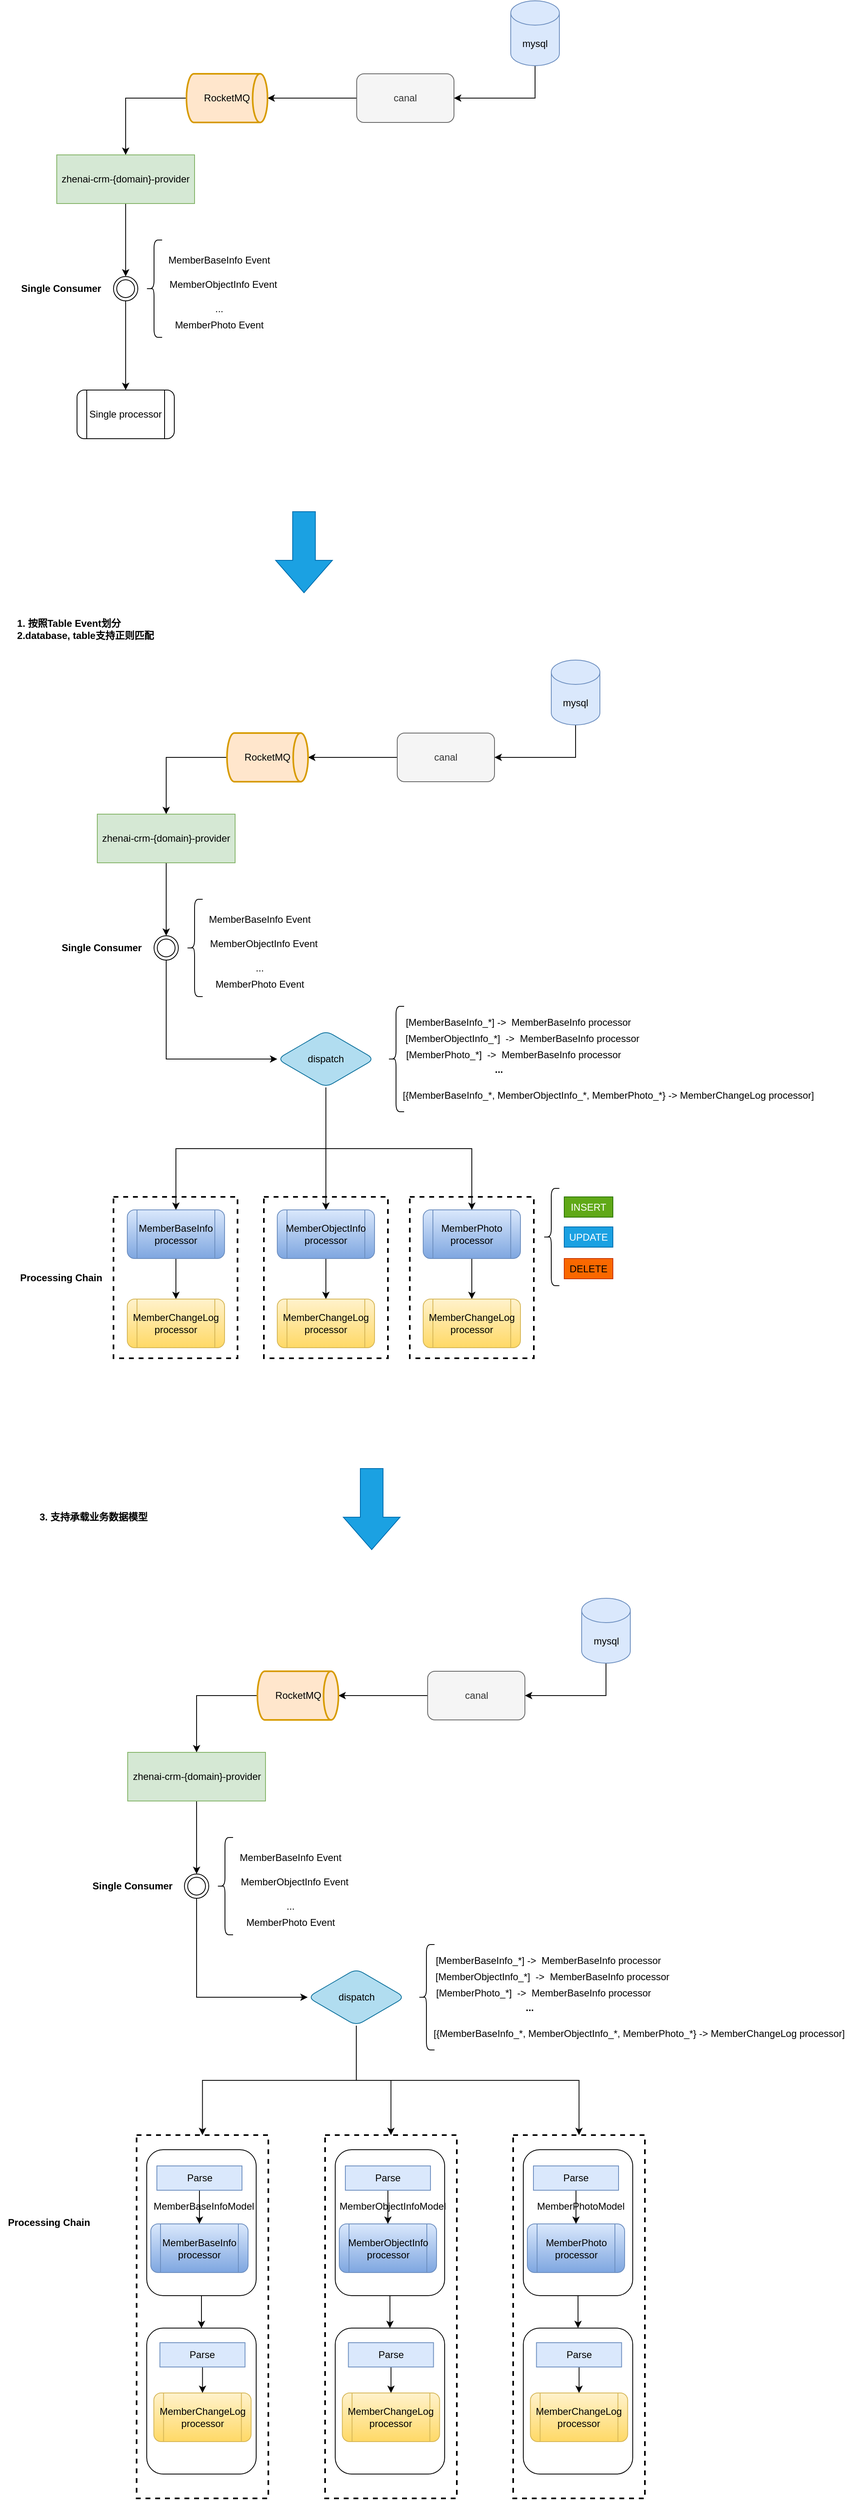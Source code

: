 <mxfile version="17.4.0" type="github">
  <diagram id="RKgJ4VKDAtB4tIxPlxn0" name="第 1 页">
    <mxGraphModel dx="1422" dy="706" grid="1" gridSize="10" guides="1" tooltips="1" connect="1" arrows="1" fold="1" page="1" pageScale="1" pageWidth="827" pageHeight="1169" math="0" shadow="0">
      <root>
        <mxCell id="0" />
        <mxCell id="1" parent="0" />
        <mxCell id="6EzRI4fCPDjEW_pRFf7N-106" value="" style="rounded=0;whiteSpace=wrap;html=1;fontFamily=Helvetica;fontSize=12;fontColor=default;strokeColor=default;fillColor=default;strokeWidth=2;dashed=1;" vertex="1" parent="1">
          <mxGeometry x="188.5" y="2652" width="162.5" height="448" as="geometry" />
        </mxCell>
        <mxCell id="6EzRI4fCPDjEW_pRFf7N-153" value="" style="rounded=1;whiteSpace=wrap;html=1;fontFamily=Helvetica;fontSize=12;fontColor=default;strokeColor=default;strokeWidth=1;fillColor=default;" vertex="1" parent="1">
          <mxGeometry x="201" y="2890" width="135" height="180" as="geometry" />
        </mxCell>
        <mxCell id="6EzRI4fCPDjEW_pRFf7N-151" value="" style="rounded=1;whiteSpace=wrap;html=1;fontFamily=Helvetica;fontSize=12;fontColor=default;strokeColor=default;strokeWidth=1;fillColor=default;" vertex="1" parent="1">
          <mxGeometry x="201" y="2670" width="135" height="180" as="geometry" />
        </mxCell>
        <mxCell id="6EzRI4fCPDjEW_pRFf7N-81" value="" style="rounded=0;whiteSpace=wrap;html=1;fontFamily=Helvetica;fontSize=12;fontColor=default;strokeColor=default;fillColor=default;strokeWidth=2;dashed=1;" vertex="1" parent="1">
          <mxGeometry x="525.5" y="1495" width="153" height="199" as="geometry" />
        </mxCell>
        <mxCell id="6EzRI4fCPDjEW_pRFf7N-80" value="" style="rounded=0;whiteSpace=wrap;html=1;fontFamily=Helvetica;fontSize=12;fontColor=default;strokeColor=default;fillColor=default;strokeWidth=2;dashed=1;" vertex="1" parent="1">
          <mxGeometry x="345.5" y="1495" width="153" height="199" as="geometry" />
        </mxCell>
        <mxCell id="6EzRI4fCPDjEW_pRFf7N-79" value="" style="rounded=0;whiteSpace=wrap;html=1;fontFamily=Helvetica;fontSize=12;fontColor=default;strokeColor=default;fillColor=default;strokeWidth=2;dashed=1;" vertex="1" parent="1">
          <mxGeometry x="160" y="1495" width="153" height="199" as="geometry" />
        </mxCell>
        <mxCell id="B3wVfU0sj-FQTkpLoz9Y-6" style="edgeStyle=orthogonalEdgeStyle;rounded=0;orthogonalLoop=1;jettySize=auto;html=1;exitX=0;exitY=0.5;exitDx=0;exitDy=0;entryX=1;entryY=0.5;entryDx=0;entryDy=0;entryPerimeter=0;" parent="1" source="B3wVfU0sj-FQTkpLoz9Y-1" target="6EzRI4fCPDjEW_pRFf7N-7" edge="1">
          <mxGeometry relative="1" as="geometry">
            <mxPoint x="360" y="140" as="targetPoint" />
          </mxGeometry>
        </mxCell>
        <mxCell id="B3wVfU0sj-FQTkpLoz9Y-1" value="canal" style="rounded=1;whiteSpace=wrap;html=1;fillColor=#f5f5f5;fontColor=#333333;strokeColor=#666666;" parent="1" vertex="1">
          <mxGeometry x="460" y="110" width="120" height="60" as="geometry" />
        </mxCell>
        <mxCell id="B3wVfU0sj-FQTkpLoz9Y-4" style="edgeStyle=orthogonalEdgeStyle;rounded=0;orthogonalLoop=1;jettySize=auto;html=1;exitX=0.5;exitY=1;exitDx=0;exitDy=0;exitPerimeter=0;entryX=1;entryY=0.5;entryDx=0;entryDy=0;" parent="1" source="B3wVfU0sj-FQTkpLoz9Y-2" target="B3wVfU0sj-FQTkpLoz9Y-1" edge="1">
          <mxGeometry relative="1" as="geometry" />
        </mxCell>
        <mxCell id="B3wVfU0sj-FQTkpLoz9Y-2" value="mysql" style="shape=cylinder3;whiteSpace=wrap;html=1;boundedLbl=1;backgroundOutline=1;size=15;fillColor=#dae8fc;strokeColor=#6c8ebf;" parent="1" vertex="1">
          <mxGeometry x="650" y="20" width="60" height="80" as="geometry" />
        </mxCell>
        <mxCell id="6EzRI4fCPDjEW_pRFf7N-5" style="edgeStyle=orthogonalEdgeStyle;rounded=0;orthogonalLoop=1;jettySize=auto;html=1;entryX=0.5;entryY=0;entryDx=0;entryDy=0;fontFamily=Helvetica;fontSize=12;fontColor=default;exitX=0;exitY=0.5;exitDx=0;exitDy=0;exitPerimeter=0;" edge="1" parent="1" source="6EzRI4fCPDjEW_pRFf7N-7" target="6EzRI4fCPDjEW_pRFf7N-3">
          <mxGeometry relative="1" as="geometry">
            <mxPoint x="240" y="140" as="sourcePoint" />
          </mxGeometry>
        </mxCell>
        <mxCell id="6EzRI4fCPDjEW_pRFf7N-9" style="edgeStyle=orthogonalEdgeStyle;rounded=0;orthogonalLoop=1;jettySize=auto;html=1;exitX=0.5;exitY=1;exitDx=0;exitDy=0;fontFamily=Helvetica;fontSize=12;fontColor=default;" edge="1" parent="1" source="6EzRI4fCPDjEW_pRFf7N-3" target="6EzRI4fCPDjEW_pRFf7N-8">
          <mxGeometry relative="1" as="geometry" />
        </mxCell>
        <mxCell id="6EzRI4fCPDjEW_pRFf7N-3" value="zhenai-crm-{domain}-provider" style="rounded=0;whiteSpace=wrap;html=1;fontFamily=Helvetica;fontSize=12;strokeColor=#82b366;fillColor=#d5e8d4;" vertex="1" parent="1">
          <mxGeometry x="90" y="210" width="170" height="60" as="geometry" />
        </mxCell>
        <mxCell id="6EzRI4fCPDjEW_pRFf7N-7" value="&lt;span&gt;RocketMQ&lt;/span&gt;" style="strokeWidth=2;html=1;shape=mxgraph.flowchart.direct_data;whiteSpace=wrap;rounded=1;fontFamily=Helvetica;fontSize=12;fillColor=#ffe6cc;strokeColor=#d79b00;" vertex="1" parent="1">
          <mxGeometry x="250" y="110" width="100" height="60" as="geometry" />
        </mxCell>
        <mxCell id="6EzRI4fCPDjEW_pRFf7N-25" style="edgeStyle=orthogonalEdgeStyle;rounded=0;orthogonalLoop=1;jettySize=auto;html=1;exitX=0.5;exitY=1;exitDx=0;exitDy=0;entryX=0.5;entryY=0;entryDx=0;entryDy=0;fontFamily=Helvetica;fontSize=12;fontColor=default;" edge="1" parent="1" source="6EzRI4fCPDjEW_pRFf7N-8" target="6EzRI4fCPDjEW_pRFf7N-15">
          <mxGeometry relative="1" as="geometry" />
        </mxCell>
        <mxCell id="6EzRI4fCPDjEW_pRFf7N-8" value="" style="ellipse;shape=doubleEllipse;whiteSpace=wrap;html=1;aspect=fixed;rounded=1;fontFamily=Helvetica;fontSize=12;fontColor=default;strokeColor=default;fillColor=default;" vertex="1" parent="1">
          <mxGeometry x="160" y="360" width="30" height="30" as="geometry" />
        </mxCell>
        <mxCell id="6EzRI4fCPDjEW_pRFf7N-10" value="" style="shape=curlyBracket;whiteSpace=wrap;html=1;rounded=1;fontFamily=Helvetica;fontSize=12;fontColor=default;strokeColor=default;fillColor=default;" vertex="1" parent="1">
          <mxGeometry x="200" y="315" width="20" height="120" as="geometry" />
        </mxCell>
        <mxCell id="6EzRI4fCPDjEW_pRFf7N-15" value="Single processor" style="shape=process;whiteSpace=wrap;html=1;backgroundOutline=1;rounded=1;fontFamily=Helvetica;fontSize=12;fontColor=default;strokeColor=default;fillColor=default;" vertex="1" parent="1">
          <mxGeometry x="115" y="500" width="120" height="60" as="geometry" />
        </mxCell>
        <mxCell id="6EzRI4fCPDjEW_pRFf7N-19" value="MemberBaseInfo Event" style="text;html=1;align=center;verticalAlign=middle;resizable=0;points=[];autosize=1;strokeColor=none;fillColor=none;fontSize=12;fontFamily=Helvetica;fontColor=default;" vertex="1" parent="1">
          <mxGeometry x="220" y="330" width="140" height="20" as="geometry" />
        </mxCell>
        <mxCell id="6EzRI4fCPDjEW_pRFf7N-20" value="MemberObjectInfo Event" style="text;html=1;align=center;verticalAlign=middle;resizable=0;points=[];autosize=1;strokeColor=none;fillColor=none;fontSize=12;fontFamily=Helvetica;fontColor=default;" vertex="1" parent="1">
          <mxGeometry x="220" y="360" width="150" height="20" as="geometry" />
        </mxCell>
        <mxCell id="6EzRI4fCPDjEW_pRFf7N-21" value="..." style="text;html=1;align=center;verticalAlign=middle;resizable=0;points=[];autosize=1;strokeColor=none;fillColor=none;fontSize=12;fontFamily=Helvetica;fontColor=default;" vertex="1" parent="1">
          <mxGeometry x="275" y="390" width="30" height="20" as="geometry" />
        </mxCell>
        <mxCell id="6EzRI4fCPDjEW_pRFf7N-23" value="MemberPhoto Event" style="text;html=1;align=center;verticalAlign=middle;resizable=0;points=[];autosize=1;strokeColor=none;fillColor=none;fontSize=12;fontFamily=Helvetica;fontColor=default;" vertex="1" parent="1">
          <mxGeometry x="230" y="410" width="120" height="20" as="geometry" />
        </mxCell>
        <mxCell id="6EzRI4fCPDjEW_pRFf7N-24" value="&lt;b&gt;Single Consumer&lt;/b&gt;" style="text;html=1;align=center;verticalAlign=middle;resizable=0;points=[];autosize=1;strokeColor=none;fillColor=none;fontSize=12;fontFamily=Helvetica;fontColor=default;" vertex="1" parent="1">
          <mxGeometry x="40" y="365" width="110" height="20" as="geometry" />
        </mxCell>
        <mxCell id="6EzRI4fCPDjEW_pRFf7N-27" style="edgeStyle=orthogonalEdgeStyle;rounded=0;orthogonalLoop=1;jettySize=auto;html=1;exitX=0;exitY=0.5;exitDx=0;exitDy=0;entryX=1;entryY=0.5;entryDx=0;entryDy=0;entryPerimeter=0;" edge="1" parent="1" source="6EzRI4fCPDjEW_pRFf7N-28" target="6EzRI4fCPDjEW_pRFf7N-34">
          <mxGeometry relative="1" as="geometry">
            <mxPoint x="410" y="953" as="targetPoint" />
          </mxGeometry>
        </mxCell>
        <mxCell id="6EzRI4fCPDjEW_pRFf7N-28" value="canal" style="rounded=1;whiteSpace=wrap;html=1;fillColor=#f5f5f5;fontColor=#333333;strokeColor=#666666;" vertex="1" parent="1">
          <mxGeometry x="510" y="923" width="120" height="60" as="geometry" />
        </mxCell>
        <mxCell id="6EzRI4fCPDjEW_pRFf7N-29" style="edgeStyle=orthogonalEdgeStyle;rounded=0;orthogonalLoop=1;jettySize=auto;html=1;exitX=0.5;exitY=1;exitDx=0;exitDy=0;exitPerimeter=0;entryX=1;entryY=0.5;entryDx=0;entryDy=0;" edge="1" parent="1" source="6EzRI4fCPDjEW_pRFf7N-30" target="6EzRI4fCPDjEW_pRFf7N-28">
          <mxGeometry relative="1" as="geometry" />
        </mxCell>
        <mxCell id="6EzRI4fCPDjEW_pRFf7N-30" value="mysql" style="shape=cylinder3;whiteSpace=wrap;html=1;boundedLbl=1;backgroundOutline=1;size=15;fillColor=#dae8fc;strokeColor=#6c8ebf;" vertex="1" parent="1">
          <mxGeometry x="700" y="833" width="60" height="80" as="geometry" />
        </mxCell>
        <mxCell id="6EzRI4fCPDjEW_pRFf7N-31" style="edgeStyle=orthogonalEdgeStyle;rounded=0;orthogonalLoop=1;jettySize=auto;html=1;entryX=0.5;entryY=0;entryDx=0;entryDy=0;fontFamily=Helvetica;fontSize=12;fontColor=default;exitX=0;exitY=0.5;exitDx=0;exitDy=0;exitPerimeter=0;" edge="1" parent="1" source="6EzRI4fCPDjEW_pRFf7N-34" target="6EzRI4fCPDjEW_pRFf7N-33">
          <mxGeometry relative="1" as="geometry">
            <mxPoint x="290" y="953" as="sourcePoint" />
          </mxGeometry>
        </mxCell>
        <mxCell id="6EzRI4fCPDjEW_pRFf7N-32" style="edgeStyle=orthogonalEdgeStyle;rounded=0;orthogonalLoop=1;jettySize=auto;html=1;exitX=0.5;exitY=1;exitDx=0;exitDy=0;fontFamily=Helvetica;fontSize=12;fontColor=default;" edge="1" parent="1" source="6EzRI4fCPDjEW_pRFf7N-33" target="6EzRI4fCPDjEW_pRFf7N-36">
          <mxGeometry relative="1" as="geometry" />
        </mxCell>
        <mxCell id="6EzRI4fCPDjEW_pRFf7N-33" value="zhenai-crm-{domain}-provider" style="rounded=0;whiteSpace=wrap;html=1;fontFamily=Helvetica;fontSize=12;strokeColor=#82b366;fillColor=#d5e8d4;" vertex="1" parent="1">
          <mxGeometry x="140" y="1023" width="170" height="60" as="geometry" />
        </mxCell>
        <mxCell id="6EzRI4fCPDjEW_pRFf7N-34" value="&lt;span&gt;RocketMQ&lt;/span&gt;" style="strokeWidth=2;html=1;shape=mxgraph.flowchart.direct_data;whiteSpace=wrap;rounded=1;fontFamily=Helvetica;fontSize=12;fillColor=#ffe6cc;strokeColor=#d79b00;" vertex="1" parent="1">
          <mxGeometry x="300" y="923" width="100" height="60" as="geometry" />
        </mxCell>
        <mxCell id="6EzRI4fCPDjEW_pRFf7N-72" style="edgeStyle=orthogonalEdgeStyle;rounded=0;orthogonalLoop=1;jettySize=auto;html=1;exitX=0.5;exitY=1;exitDx=0;exitDy=0;fontFamily=Helvetica;fontSize=12;fontColor=default;entryX=0;entryY=0.5;entryDx=0;entryDy=0;" edge="1" parent="1" source="6EzRI4fCPDjEW_pRFf7N-36" target="6EzRI4fCPDjEW_pRFf7N-71">
          <mxGeometry relative="1" as="geometry" />
        </mxCell>
        <mxCell id="6EzRI4fCPDjEW_pRFf7N-36" value="" style="ellipse;shape=doubleEllipse;whiteSpace=wrap;html=1;aspect=fixed;rounded=1;fontFamily=Helvetica;fontSize=12;fontColor=default;strokeColor=default;fillColor=default;" vertex="1" parent="1">
          <mxGeometry x="210" y="1173" width="30" height="30" as="geometry" />
        </mxCell>
        <mxCell id="6EzRI4fCPDjEW_pRFf7N-37" value="" style="shape=curlyBracket;whiteSpace=wrap;html=1;rounded=1;fontFamily=Helvetica;fontSize=12;fontColor=default;strokeColor=default;fillColor=default;" vertex="1" parent="1">
          <mxGeometry x="250" y="1128" width="20" height="120" as="geometry" />
        </mxCell>
        <mxCell id="6EzRI4fCPDjEW_pRFf7N-76" style="edgeStyle=orthogonalEdgeStyle;rounded=0;orthogonalLoop=1;jettySize=auto;html=1;exitX=0.5;exitY=1;exitDx=0;exitDy=0;entryX=0.5;entryY=0;entryDx=0;entryDy=0;fontFamily=Helvetica;fontSize=12;fontColor=default;" edge="1" parent="1" source="6EzRI4fCPDjEW_pRFf7N-38" target="6EzRI4fCPDjEW_pRFf7N-68">
          <mxGeometry relative="1" as="geometry" />
        </mxCell>
        <mxCell id="6EzRI4fCPDjEW_pRFf7N-38" value="MemberBaseInfo&lt;br&gt;processor" style="shape=process;whiteSpace=wrap;html=1;backgroundOutline=1;rounded=1;fontFamily=Helvetica;fontSize=12;strokeColor=#6c8ebf;fillColor=#dae8fc;gradientColor=#7ea6e0;" vertex="1" parent="1">
          <mxGeometry x="177" y="1511" width="120" height="60" as="geometry" />
        </mxCell>
        <mxCell id="6EzRI4fCPDjEW_pRFf7N-39" value="MemberBaseInfo Event" style="text;html=1;align=center;verticalAlign=middle;resizable=0;points=[];autosize=1;strokeColor=none;fillColor=none;fontSize=12;fontFamily=Helvetica;fontColor=default;" vertex="1" parent="1">
          <mxGeometry x="270" y="1143" width="140" height="20" as="geometry" />
        </mxCell>
        <mxCell id="6EzRI4fCPDjEW_pRFf7N-40" value="MemberObjectInfo Event" style="text;html=1;align=center;verticalAlign=middle;resizable=0;points=[];autosize=1;strokeColor=none;fillColor=none;fontSize=12;fontFamily=Helvetica;fontColor=default;" vertex="1" parent="1">
          <mxGeometry x="270" y="1173" width="150" height="20" as="geometry" />
        </mxCell>
        <mxCell id="6EzRI4fCPDjEW_pRFf7N-41" value="..." style="text;html=1;align=center;verticalAlign=middle;resizable=0;points=[];autosize=1;strokeColor=none;fillColor=none;fontSize=12;fontFamily=Helvetica;fontColor=default;" vertex="1" parent="1">
          <mxGeometry x="325" y="1203" width="30" height="20" as="geometry" />
        </mxCell>
        <mxCell id="6EzRI4fCPDjEW_pRFf7N-42" value="MemberPhoto Event" style="text;html=1;align=center;verticalAlign=middle;resizable=0;points=[];autosize=1;strokeColor=none;fillColor=none;fontSize=12;fontFamily=Helvetica;fontColor=default;" vertex="1" parent="1">
          <mxGeometry x="280" y="1223" width="120" height="20" as="geometry" />
        </mxCell>
        <mxCell id="6EzRI4fCPDjEW_pRFf7N-43" value="&lt;b&gt;Single Consumer&lt;/b&gt;" style="text;html=1;align=center;verticalAlign=middle;resizable=0;points=[];autosize=1;strokeColor=none;fillColor=none;fontSize=12;fontFamily=Helvetica;fontColor=default;" vertex="1" parent="1">
          <mxGeometry x="90" y="1178" width="110" height="20" as="geometry" />
        </mxCell>
        <mxCell id="6EzRI4fCPDjEW_pRFf7N-46" value="" style="html=1;shadow=0;dashed=0;align=center;verticalAlign=middle;shape=mxgraph.arrows2.arrow;dy=0.6;dx=40;direction=south;notch=0;rounded=1;fontFamily=Helvetica;fontSize=12;fontColor=#ffffff;strokeColor=#006EAF;fillColor=#1ba1e2;" vertex="1" parent="1">
          <mxGeometry x="360" y="650" width="70" height="100" as="geometry" />
        </mxCell>
        <mxCell id="6EzRI4fCPDjEW_pRFf7N-47" value="&lt;div style=&quot;text-align: left&quot;&gt;&lt;b&gt;1. 按照Table Event划分&lt;/b&gt;&lt;/div&gt;&lt;b&gt;&lt;div style=&quot;text-align: left&quot;&gt;&lt;b&gt;2.database, table支持正则匹配&lt;/b&gt;&lt;/div&gt;&lt;/b&gt;" style="text;html=1;align=center;verticalAlign=middle;resizable=0;points=[];autosize=1;strokeColor=none;fillColor=none;fontSize=12;fontFamily=Helvetica;fontColor=default;" vertex="1" parent="1">
          <mxGeometry x="35" y="780" width="180" height="30" as="geometry" />
        </mxCell>
        <mxCell id="6EzRI4fCPDjEW_pRFf7N-77" style="edgeStyle=orthogonalEdgeStyle;rounded=0;orthogonalLoop=1;jettySize=auto;html=1;exitX=0.5;exitY=1;exitDx=0;exitDy=0;fontFamily=Helvetica;fontSize=12;fontColor=default;" edge="1" parent="1" source="6EzRI4fCPDjEW_pRFf7N-66" target="6EzRI4fCPDjEW_pRFf7N-69">
          <mxGeometry relative="1" as="geometry" />
        </mxCell>
        <mxCell id="6EzRI4fCPDjEW_pRFf7N-66" value="MemberObjectInfo&lt;br&gt;processor" style="shape=process;whiteSpace=wrap;html=1;backgroundOutline=1;rounded=1;fontFamily=Helvetica;fontSize=12;strokeColor=#6c8ebf;fillColor=#dae8fc;gradientColor=#7ea6e0;" vertex="1" parent="1">
          <mxGeometry x="362" y="1511" width="120" height="60" as="geometry" />
        </mxCell>
        <mxCell id="6EzRI4fCPDjEW_pRFf7N-78" style="edgeStyle=orthogonalEdgeStyle;rounded=0;orthogonalLoop=1;jettySize=auto;html=1;exitX=0.5;exitY=1;exitDx=0;exitDy=0;fontFamily=Helvetica;fontSize=12;fontColor=default;" edge="1" parent="1" source="6EzRI4fCPDjEW_pRFf7N-67" target="6EzRI4fCPDjEW_pRFf7N-70">
          <mxGeometry relative="1" as="geometry" />
        </mxCell>
        <mxCell id="6EzRI4fCPDjEW_pRFf7N-67" value="MemberPhoto&lt;br&gt;processor" style="shape=process;whiteSpace=wrap;html=1;backgroundOutline=1;rounded=1;fontFamily=Helvetica;fontSize=12;strokeColor=#6c8ebf;fillColor=#dae8fc;gradientColor=#7ea6e0;" vertex="1" parent="1">
          <mxGeometry x="542" y="1511" width="120" height="60" as="geometry" />
        </mxCell>
        <mxCell id="6EzRI4fCPDjEW_pRFf7N-68" value="MemberChangeLog&lt;br&gt;processor" style="shape=process;whiteSpace=wrap;html=1;backgroundOutline=1;rounded=1;fontFamily=Helvetica;fontSize=12;strokeColor=#d6b656;fillColor=#fff2cc;gradientColor=#ffd966;" vertex="1" parent="1">
          <mxGeometry x="177" y="1621" width="120" height="60" as="geometry" />
        </mxCell>
        <mxCell id="6EzRI4fCPDjEW_pRFf7N-69" value="MemberChangeLog&lt;br&gt;processor" style="shape=process;whiteSpace=wrap;html=1;backgroundOutline=1;rounded=1;fontFamily=Helvetica;fontSize=12;strokeColor=#d6b656;fillColor=#fff2cc;gradientColor=#ffd966;" vertex="1" parent="1">
          <mxGeometry x="362" y="1621" width="120" height="60" as="geometry" />
        </mxCell>
        <mxCell id="6EzRI4fCPDjEW_pRFf7N-70" value="MemberChangeLog&lt;br&gt;processor" style="shape=process;whiteSpace=wrap;html=1;backgroundOutline=1;rounded=1;fontFamily=Helvetica;fontSize=12;strokeColor=#d6b656;fillColor=#fff2cc;gradientColor=#ffd966;" vertex="1" parent="1">
          <mxGeometry x="542" y="1621" width="120" height="60" as="geometry" />
        </mxCell>
        <mxCell id="6EzRI4fCPDjEW_pRFf7N-73" style="edgeStyle=orthogonalEdgeStyle;rounded=0;orthogonalLoop=1;jettySize=auto;html=1;exitX=0.5;exitY=1;exitDx=0;exitDy=0;fontFamily=Helvetica;fontSize=12;fontColor=default;" edge="1" parent="1" source="6EzRI4fCPDjEW_pRFf7N-71" target="6EzRI4fCPDjEW_pRFf7N-38">
          <mxGeometry relative="1" as="geometry" />
        </mxCell>
        <mxCell id="6EzRI4fCPDjEW_pRFf7N-74" style="edgeStyle=orthogonalEdgeStyle;rounded=0;orthogonalLoop=1;jettySize=auto;html=1;exitX=0.5;exitY=1;exitDx=0;exitDy=0;fontFamily=Helvetica;fontSize=12;fontColor=default;" edge="1" parent="1" source="6EzRI4fCPDjEW_pRFf7N-71" target="6EzRI4fCPDjEW_pRFf7N-67">
          <mxGeometry relative="1" as="geometry" />
        </mxCell>
        <mxCell id="6EzRI4fCPDjEW_pRFf7N-75" style="edgeStyle=orthogonalEdgeStyle;rounded=0;orthogonalLoop=1;jettySize=auto;html=1;exitX=0.5;exitY=1;exitDx=0;exitDy=0;fontFamily=Helvetica;fontSize=12;fontColor=default;" edge="1" parent="1" source="6EzRI4fCPDjEW_pRFf7N-71" target="6EzRI4fCPDjEW_pRFf7N-66">
          <mxGeometry relative="1" as="geometry" />
        </mxCell>
        <mxCell id="6EzRI4fCPDjEW_pRFf7N-71" value="dispatch" style="rhombus;whiteSpace=wrap;html=1;rounded=1;fontFamily=Helvetica;fontSize=12;strokeColor=#10739e;fillColor=#b1ddf0;" vertex="1" parent="1">
          <mxGeometry x="362" y="1290" width="120" height="70" as="geometry" />
        </mxCell>
        <mxCell id="6EzRI4fCPDjEW_pRFf7N-88" value="" style="shape=curlyBracket;whiteSpace=wrap;html=1;rounded=1;fontFamily=Helvetica;fontSize=12;fontColor=default;strokeColor=default;fillColor=default;" vertex="1" parent="1">
          <mxGeometry x="498.5" y="1260" width="20" height="130" as="geometry" />
        </mxCell>
        <mxCell id="6EzRI4fCPDjEW_pRFf7N-89" value="[MemberBaseInfo_*] -&amp;gt;&amp;nbsp;&amp;nbsp;&lt;span&gt;MemberBaseInfo&amp;nbsp;&lt;/span&gt;&lt;span&gt;processor&lt;/span&gt;" style="text;html=1;align=center;verticalAlign=middle;resizable=0;points=[];autosize=1;strokeColor=none;fillColor=none;fontSize=12;fontFamily=Helvetica;fontColor=default;" vertex="1" parent="1">
          <mxGeometry x="513.5" y="1270" width="290" height="20" as="geometry" />
        </mxCell>
        <mxCell id="6EzRI4fCPDjEW_pRFf7N-91" value="..." style="text;html=1;align=center;verticalAlign=middle;resizable=0;points=[];autosize=1;strokeColor=none;fillColor=none;fontSize=12;fontFamily=Helvetica;fontColor=default;fontStyle=1" vertex="1" parent="1">
          <mxGeometry x="620" y="1327.5" width="30" height="20" as="geometry" />
        </mxCell>
        <mxCell id="6EzRI4fCPDjEW_pRFf7N-93" value="[MemberObjectInfo_*]&amp;nbsp; -&amp;gt;&amp;nbsp;&amp;nbsp;&lt;span&gt;MemberBaseInfo&amp;nbsp;&lt;/span&gt;&lt;span&gt;processor&lt;/span&gt;" style="text;html=1;align=center;verticalAlign=middle;resizable=0;points=[];autosize=1;strokeColor=none;fillColor=none;fontSize=12;fontFamily=Helvetica;fontColor=default;" vertex="1" parent="1">
          <mxGeometry x="513.5" y="1290" width="300" height="20" as="geometry" />
        </mxCell>
        <mxCell id="6EzRI4fCPDjEW_pRFf7N-94" value="&lt;div&gt;&lt;span&gt;[MemberPhoto_*]&amp;nbsp; -&amp;gt;&amp;nbsp;&amp;nbsp;&lt;/span&gt;&lt;span&gt;MemberBaseInfo&amp;nbsp;&lt;/span&gt;&lt;span&gt;processor&lt;/span&gt;&lt;/div&gt;" style="text;html=1;align=left;verticalAlign=middle;resizable=0;points=[];autosize=1;strokeColor=none;fillColor=none;fontSize=12;fontFamily=Helvetica;fontColor=default;" vertex="1" parent="1">
          <mxGeometry x="518.5" y="1310" width="280" height="20" as="geometry" />
        </mxCell>
        <mxCell id="6EzRI4fCPDjEW_pRFf7N-96" value="[{MemberBaseInfo_*, MemberObjectInfo_*, MemberPhoto_*} -&amp;gt; MemberChangeLog processor]" style="text;html=1;align=center;verticalAlign=middle;resizable=0;points=[];autosize=1;strokeColor=none;fillColor=none;fontSize=12;fontFamily=Helvetica;fontColor=default;" vertex="1" parent="1">
          <mxGeometry x="510" y="1360" width="520" height="20" as="geometry" />
        </mxCell>
        <mxCell id="6EzRI4fCPDjEW_pRFf7N-97" value="&lt;b&gt;Processing Chain&lt;/b&gt;" style="text;html=1;align=center;verticalAlign=middle;resizable=0;points=[];autosize=1;strokeColor=none;fillColor=none;fontSize=12;fontFamily=Helvetica;fontColor=default;" vertex="1" parent="1">
          <mxGeometry x="35" y="1584.5" width="120" height="20" as="geometry" />
        </mxCell>
        <mxCell id="6EzRI4fCPDjEW_pRFf7N-98" value="" style="shape=curlyBracket;whiteSpace=wrap;html=1;rounded=1;fontFamily=Helvetica;fontSize=12;fontColor=default;strokeColor=default;strokeWidth=1;fillColor=default;" vertex="1" parent="1">
          <mxGeometry x="690" y="1484.5" width="20" height="120" as="geometry" />
        </mxCell>
        <mxCell id="6EzRI4fCPDjEW_pRFf7N-99" value="INSERT" style="rounded=0;whiteSpace=wrap;html=1;fontFamily=Helvetica;fontSize=12;fontColor=#ffffff;strokeColor=#2D7600;strokeWidth=1;fillColor=#60a917;" vertex="1" parent="1">
          <mxGeometry x="716" y="1495" width="60" height="25" as="geometry" />
        </mxCell>
        <mxCell id="6EzRI4fCPDjEW_pRFf7N-100" value="UPDATE" style="rounded=0;whiteSpace=wrap;html=1;fontFamily=Helvetica;fontSize=12;fontColor=#ffffff;strokeColor=#006EAF;strokeWidth=1;fillColor=#1ba1e2;" vertex="1" parent="1">
          <mxGeometry x="716" y="1532" width="60" height="25" as="geometry" />
        </mxCell>
        <mxCell id="6EzRI4fCPDjEW_pRFf7N-101" value="DELETE" style="rounded=0;whiteSpace=wrap;html=1;fontFamily=Helvetica;fontSize=12;fontColor=#000000;strokeColor=#C73500;strokeWidth=1;fillColor=#fa6800;" vertex="1" parent="1">
          <mxGeometry x="716" y="1571" width="60" height="25" as="geometry" />
        </mxCell>
        <mxCell id="6EzRI4fCPDjEW_pRFf7N-107" style="edgeStyle=orthogonalEdgeStyle;rounded=0;orthogonalLoop=1;jettySize=auto;html=1;exitX=0;exitY=0.5;exitDx=0;exitDy=0;entryX=1;entryY=0.5;entryDx=0;entryDy=0;entryPerimeter=0;" edge="1" parent="1" source="6EzRI4fCPDjEW_pRFf7N-108" target="6EzRI4fCPDjEW_pRFf7N-114">
          <mxGeometry relative="1" as="geometry">
            <mxPoint x="447.5" y="2110" as="targetPoint" />
          </mxGeometry>
        </mxCell>
        <mxCell id="6EzRI4fCPDjEW_pRFf7N-108" value="canal" style="rounded=1;whiteSpace=wrap;html=1;fillColor=#f5f5f5;fontColor=#333333;strokeColor=#666666;" vertex="1" parent="1">
          <mxGeometry x="547.5" y="2080" width="120" height="60" as="geometry" />
        </mxCell>
        <mxCell id="6EzRI4fCPDjEW_pRFf7N-109" style="edgeStyle=orthogonalEdgeStyle;rounded=0;orthogonalLoop=1;jettySize=auto;html=1;exitX=0.5;exitY=1;exitDx=0;exitDy=0;exitPerimeter=0;entryX=1;entryY=0.5;entryDx=0;entryDy=0;" edge="1" parent="1" source="6EzRI4fCPDjEW_pRFf7N-110" target="6EzRI4fCPDjEW_pRFf7N-108">
          <mxGeometry relative="1" as="geometry" />
        </mxCell>
        <mxCell id="6EzRI4fCPDjEW_pRFf7N-110" value="mysql" style="shape=cylinder3;whiteSpace=wrap;html=1;boundedLbl=1;backgroundOutline=1;size=15;fillColor=#dae8fc;strokeColor=#6c8ebf;" vertex="1" parent="1">
          <mxGeometry x="737.5" y="1990" width="60" height="80" as="geometry" />
        </mxCell>
        <mxCell id="6EzRI4fCPDjEW_pRFf7N-111" style="edgeStyle=orthogonalEdgeStyle;rounded=0;orthogonalLoop=1;jettySize=auto;html=1;entryX=0.5;entryY=0;entryDx=0;entryDy=0;fontFamily=Helvetica;fontSize=12;fontColor=default;exitX=0;exitY=0.5;exitDx=0;exitDy=0;exitPerimeter=0;" edge="1" parent="1" source="6EzRI4fCPDjEW_pRFf7N-114" target="6EzRI4fCPDjEW_pRFf7N-113">
          <mxGeometry relative="1" as="geometry">
            <mxPoint x="327.5" y="2110" as="sourcePoint" />
          </mxGeometry>
        </mxCell>
        <mxCell id="6EzRI4fCPDjEW_pRFf7N-112" style="edgeStyle=orthogonalEdgeStyle;rounded=0;orthogonalLoop=1;jettySize=auto;html=1;exitX=0.5;exitY=1;exitDx=0;exitDy=0;fontFamily=Helvetica;fontSize=12;fontColor=default;" edge="1" parent="1" source="6EzRI4fCPDjEW_pRFf7N-113" target="6EzRI4fCPDjEW_pRFf7N-116">
          <mxGeometry relative="1" as="geometry" />
        </mxCell>
        <mxCell id="6EzRI4fCPDjEW_pRFf7N-113" value="zhenai-crm-{domain}-provider" style="rounded=0;whiteSpace=wrap;html=1;fontFamily=Helvetica;fontSize=12;strokeColor=#82b366;fillColor=#d5e8d4;" vertex="1" parent="1">
          <mxGeometry x="177.5" y="2180" width="170" height="60" as="geometry" />
        </mxCell>
        <mxCell id="6EzRI4fCPDjEW_pRFf7N-114" value="&lt;span&gt;RocketMQ&lt;/span&gt;" style="strokeWidth=2;html=1;shape=mxgraph.flowchart.direct_data;whiteSpace=wrap;rounded=1;fontFamily=Helvetica;fontSize=12;fillColor=#ffe6cc;strokeColor=#d79b00;" vertex="1" parent="1">
          <mxGeometry x="337.5" y="2080" width="100" height="60" as="geometry" />
        </mxCell>
        <mxCell id="6EzRI4fCPDjEW_pRFf7N-115" style="edgeStyle=orthogonalEdgeStyle;rounded=0;orthogonalLoop=1;jettySize=auto;html=1;exitX=0.5;exitY=1;exitDx=0;exitDy=0;fontFamily=Helvetica;fontSize=12;fontColor=default;entryX=0;entryY=0.5;entryDx=0;entryDy=0;" edge="1" parent="1" source="6EzRI4fCPDjEW_pRFf7N-116" target="6EzRI4fCPDjEW_pRFf7N-135">
          <mxGeometry relative="1" as="geometry" />
        </mxCell>
        <mxCell id="6EzRI4fCPDjEW_pRFf7N-116" value="" style="ellipse;shape=doubleEllipse;whiteSpace=wrap;html=1;aspect=fixed;rounded=1;fontFamily=Helvetica;fontSize=12;fontColor=default;strokeColor=default;fillColor=default;" vertex="1" parent="1">
          <mxGeometry x="247.5" y="2330" width="30" height="30" as="geometry" />
        </mxCell>
        <mxCell id="6EzRI4fCPDjEW_pRFf7N-117" value="" style="shape=curlyBracket;whiteSpace=wrap;html=1;rounded=1;fontFamily=Helvetica;fontSize=12;fontColor=default;strokeColor=default;fillColor=default;" vertex="1" parent="1">
          <mxGeometry x="287.5" y="2285" width="20" height="120" as="geometry" />
        </mxCell>
        <mxCell id="6EzRI4fCPDjEW_pRFf7N-119" value="MemberBaseInfo&lt;br&gt;processor" style="shape=process;whiteSpace=wrap;html=1;backgroundOutline=1;rounded=1;fontFamily=Helvetica;fontSize=12;strokeColor=#6c8ebf;fillColor=#dae8fc;gradientColor=#7ea6e0;" vertex="1" parent="1">
          <mxGeometry x="206" y="2761.5" width="120" height="60" as="geometry" />
        </mxCell>
        <mxCell id="6EzRI4fCPDjEW_pRFf7N-120" value="MemberBaseInfo Event" style="text;html=1;align=center;verticalAlign=middle;resizable=0;points=[];autosize=1;strokeColor=none;fillColor=none;fontSize=12;fontFamily=Helvetica;fontColor=default;" vertex="1" parent="1">
          <mxGeometry x="307.5" y="2300" width="140" height="20" as="geometry" />
        </mxCell>
        <mxCell id="6EzRI4fCPDjEW_pRFf7N-121" value="MemberObjectInfo Event" style="text;html=1;align=center;verticalAlign=middle;resizable=0;points=[];autosize=1;strokeColor=none;fillColor=none;fontSize=12;fontFamily=Helvetica;fontColor=default;" vertex="1" parent="1">
          <mxGeometry x="307.5" y="2330" width="150" height="20" as="geometry" />
        </mxCell>
        <mxCell id="6EzRI4fCPDjEW_pRFf7N-122" value="..." style="text;html=1;align=center;verticalAlign=middle;resizable=0;points=[];autosize=1;strokeColor=none;fillColor=none;fontSize=12;fontFamily=Helvetica;fontColor=default;" vertex="1" parent="1">
          <mxGeometry x="362.5" y="2360" width="30" height="20" as="geometry" />
        </mxCell>
        <mxCell id="6EzRI4fCPDjEW_pRFf7N-123" value="MemberPhoto Event" style="text;html=1;align=center;verticalAlign=middle;resizable=0;points=[];autosize=1;strokeColor=none;fillColor=none;fontSize=12;fontFamily=Helvetica;fontColor=default;" vertex="1" parent="1">
          <mxGeometry x="317.5" y="2380" width="120" height="20" as="geometry" />
        </mxCell>
        <mxCell id="6EzRI4fCPDjEW_pRFf7N-124" value="&lt;b&gt;Single Consumer&lt;/b&gt;" style="text;html=1;align=center;verticalAlign=middle;resizable=0;points=[];autosize=1;strokeColor=none;fillColor=none;fontSize=12;fontFamily=Helvetica;fontColor=default;" vertex="1" parent="1">
          <mxGeometry x="127.5" y="2335" width="110" height="20" as="geometry" />
        </mxCell>
        <mxCell id="6EzRI4fCPDjEW_pRFf7N-129" value="MemberChangeLog&lt;br&gt;processor" style="shape=process;whiteSpace=wrap;html=1;backgroundOutline=1;rounded=1;fontFamily=Helvetica;fontSize=12;strokeColor=#d6b656;fillColor=#fff2cc;gradientColor=#ffd966;" vertex="1" parent="1">
          <mxGeometry x="209.75" y="2970" width="120" height="60" as="geometry" />
        </mxCell>
        <mxCell id="6EzRI4fCPDjEW_pRFf7N-180" style="edgeStyle=orthogonalEdgeStyle;rounded=0;orthogonalLoop=1;jettySize=auto;html=1;exitX=0.5;exitY=1;exitDx=0;exitDy=0;fontFamily=Helvetica;fontSize=12;fontColor=default;" edge="1" parent="1" source="6EzRI4fCPDjEW_pRFf7N-135" target="6EzRI4fCPDjEW_pRFf7N-106">
          <mxGeometry relative="1" as="geometry" />
        </mxCell>
        <mxCell id="6EzRI4fCPDjEW_pRFf7N-181" style="edgeStyle=orthogonalEdgeStyle;rounded=0;orthogonalLoop=1;jettySize=auto;html=1;exitX=0.5;exitY=1;exitDx=0;exitDy=0;fontFamily=Helvetica;fontSize=12;fontColor=default;" edge="1" parent="1" source="6EzRI4fCPDjEW_pRFf7N-135" target="6EzRI4fCPDjEW_pRFf7N-158">
          <mxGeometry relative="1" as="geometry" />
        </mxCell>
        <mxCell id="6EzRI4fCPDjEW_pRFf7N-182" style="edgeStyle=orthogonalEdgeStyle;rounded=0;orthogonalLoop=1;jettySize=auto;html=1;exitX=0.5;exitY=1;exitDx=0;exitDy=0;fontFamily=Helvetica;fontSize=12;fontColor=default;" edge="1" parent="1" source="6EzRI4fCPDjEW_pRFf7N-135" target="6EzRI4fCPDjEW_pRFf7N-169">
          <mxGeometry relative="1" as="geometry" />
        </mxCell>
        <mxCell id="6EzRI4fCPDjEW_pRFf7N-135" value="dispatch" style="rhombus;whiteSpace=wrap;html=1;rounded=1;fontFamily=Helvetica;fontSize=12;strokeColor=#10739e;fillColor=#b1ddf0;" vertex="1" parent="1">
          <mxGeometry x="399.5" y="2447" width="120" height="70" as="geometry" />
        </mxCell>
        <mxCell id="6EzRI4fCPDjEW_pRFf7N-136" value="" style="shape=curlyBracket;whiteSpace=wrap;html=1;rounded=1;fontFamily=Helvetica;fontSize=12;fontColor=default;strokeColor=default;fillColor=default;" vertex="1" parent="1">
          <mxGeometry x="536" y="2417" width="20" height="130" as="geometry" />
        </mxCell>
        <mxCell id="6EzRI4fCPDjEW_pRFf7N-137" value="[MemberBaseInfo_*] -&amp;gt;&amp;nbsp;&amp;nbsp;&lt;span&gt;MemberBaseInfo&amp;nbsp;&lt;/span&gt;&lt;span&gt;processor&lt;/span&gt;" style="text;html=1;align=center;verticalAlign=middle;resizable=0;points=[];autosize=1;strokeColor=none;fillColor=none;fontSize=12;fontFamily=Helvetica;fontColor=default;" vertex="1" parent="1">
          <mxGeometry x="551" y="2427" width="290" height="20" as="geometry" />
        </mxCell>
        <mxCell id="6EzRI4fCPDjEW_pRFf7N-138" value="..." style="text;html=1;align=center;verticalAlign=middle;resizable=0;points=[];autosize=1;strokeColor=none;fillColor=none;fontSize=12;fontFamily=Helvetica;fontColor=default;fontStyle=1" vertex="1" parent="1">
          <mxGeometry x="657.5" y="2484.5" width="30" height="20" as="geometry" />
        </mxCell>
        <mxCell id="6EzRI4fCPDjEW_pRFf7N-139" value="[MemberObjectInfo_*]&amp;nbsp; -&amp;gt;&amp;nbsp;&amp;nbsp;&lt;span&gt;MemberBaseInfo&amp;nbsp;&lt;/span&gt;&lt;span&gt;processor&lt;/span&gt;" style="text;html=1;align=center;verticalAlign=middle;resizable=0;points=[];autosize=1;strokeColor=none;fillColor=none;fontSize=12;fontFamily=Helvetica;fontColor=default;" vertex="1" parent="1">
          <mxGeometry x="551" y="2447" width="300" height="20" as="geometry" />
        </mxCell>
        <mxCell id="6EzRI4fCPDjEW_pRFf7N-140" value="&lt;div&gt;&lt;span&gt;[MemberPhoto_*]&amp;nbsp; -&amp;gt;&amp;nbsp;&amp;nbsp;&lt;/span&gt;&lt;span&gt;MemberBaseInfo&amp;nbsp;&lt;/span&gt;&lt;span&gt;processor&lt;/span&gt;&lt;/div&gt;" style="text;html=1;align=left;verticalAlign=middle;resizable=0;points=[];autosize=1;strokeColor=none;fillColor=none;fontSize=12;fontFamily=Helvetica;fontColor=default;" vertex="1" parent="1">
          <mxGeometry x="556" y="2467" width="280" height="20" as="geometry" />
        </mxCell>
        <mxCell id="6EzRI4fCPDjEW_pRFf7N-141" value="[{MemberBaseInfo_*, MemberObjectInfo_*, MemberPhoto_*} -&amp;gt; MemberChangeLog processor]" style="text;html=1;align=center;verticalAlign=middle;resizable=0;points=[];autosize=1;strokeColor=none;fillColor=none;fontSize=12;fontFamily=Helvetica;fontColor=default;" vertex="1" parent="1">
          <mxGeometry x="547.5" y="2517" width="520" height="20" as="geometry" />
        </mxCell>
        <mxCell id="6EzRI4fCPDjEW_pRFf7N-142" value="&lt;b&gt;Processing Chain&lt;/b&gt;" style="text;html=1;align=center;verticalAlign=middle;resizable=0;points=[];autosize=1;strokeColor=none;fillColor=none;fontSize=12;fontFamily=Helvetica;fontColor=default;" vertex="1" parent="1">
          <mxGeometry x="20" y="2750" width="120" height="20" as="geometry" />
        </mxCell>
        <mxCell id="6EzRI4fCPDjEW_pRFf7N-148" value="" style="html=1;shadow=0;dashed=0;align=center;verticalAlign=middle;shape=mxgraph.arrows2.arrow;dy=0.6;dx=40;direction=south;notch=0;rounded=1;fontFamily=Helvetica;fontSize=12;fontColor=#ffffff;strokeColor=#006EAF;fillColor=#1ba1e2;" vertex="1" parent="1">
          <mxGeometry x="443.5" y="1830" width="70" height="100" as="geometry" />
        </mxCell>
        <mxCell id="6EzRI4fCPDjEW_pRFf7N-149" value="&lt;div style=&quot;text-align: left&quot;&gt;&lt;b&gt;3. 支持承载业务数据模型&lt;/b&gt;&lt;/div&gt;" style="text;html=1;align=center;verticalAlign=middle;resizable=0;points=[];autosize=1;strokeColor=none;fillColor=none;fontSize=12;fontFamily=Helvetica;fontColor=default;" vertex="1" parent="1">
          <mxGeometry x="60" y="1880" width="150" height="20" as="geometry" />
        </mxCell>
        <mxCell id="6EzRI4fCPDjEW_pRFf7N-152" style="edgeStyle=orthogonalEdgeStyle;rounded=0;orthogonalLoop=1;jettySize=auto;html=1;fontFamily=Helvetica;fontSize=12;fontColor=default;" edge="1" parent="1" source="6EzRI4fCPDjEW_pRFf7N-150" target="6EzRI4fCPDjEW_pRFf7N-119">
          <mxGeometry relative="1" as="geometry" />
        </mxCell>
        <mxCell id="6EzRI4fCPDjEW_pRFf7N-150" value="Parse" style="rounded=0;whiteSpace=wrap;html=1;fontFamily=Helvetica;fontSize=12;strokeColor=#6c8ebf;strokeWidth=1;fillColor=#dae8fc;" vertex="1" parent="1">
          <mxGeometry x="213.5" y="2690" width="105" height="30" as="geometry" />
        </mxCell>
        <mxCell id="6EzRI4fCPDjEW_pRFf7N-155" style="edgeStyle=orthogonalEdgeStyle;rounded=0;orthogonalLoop=1;jettySize=auto;html=1;fontFamily=Helvetica;fontSize=12;fontColor=default;" edge="1" parent="1" source="6EzRI4fCPDjEW_pRFf7N-154" target="6EzRI4fCPDjEW_pRFf7N-129">
          <mxGeometry relative="1" as="geometry" />
        </mxCell>
        <mxCell id="6EzRI4fCPDjEW_pRFf7N-154" value="Parse" style="rounded=0;whiteSpace=wrap;html=1;fontFamily=Helvetica;fontSize=12;strokeColor=#6c8ebf;strokeWidth=1;fillColor=#dae8fc;" vertex="1" parent="1">
          <mxGeometry x="217.25" y="2908" width="105" height="30" as="geometry" />
        </mxCell>
        <mxCell id="6EzRI4fCPDjEW_pRFf7N-156" value="" style="endArrow=classic;html=1;rounded=0;fontFamily=Helvetica;fontSize=12;fontColor=default;exitX=0.5;exitY=1;exitDx=0;exitDy=0;" edge="1" parent="1" source="6EzRI4fCPDjEW_pRFf7N-151" target="6EzRI4fCPDjEW_pRFf7N-153">
          <mxGeometry width="50" height="50" relative="1" as="geometry">
            <mxPoint x="381" y="2810" as="sourcePoint" />
            <mxPoint x="431" y="2760" as="targetPoint" />
          </mxGeometry>
        </mxCell>
        <mxCell id="6EzRI4fCPDjEW_pRFf7N-157" value="MemberBaseInfoModel" style="text;html=1;align=center;verticalAlign=middle;resizable=0;points=[];autosize=1;strokeColor=none;fillColor=none;fontSize=12;fontFamily=Helvetica;fontColor=default;" vertex="1" parent="1">
          <mxGeometry x="201" y="2730" width="140" height="20" as="geometry" />
        </mxCell>
        <mxCell id="6EzRI4fCPDjEW_pRFf7N-158" value="" style="rounded=0;whiteSpace=wrap;html=1;fontFamily=Helvetica;fontSize=12;fontColor=default;strokeColor=default;fillColor=default;strokeWidth=2;dashed=1;" vertex="1" parent="1">
          <mxGeometry x="421" y="2652" width="162.5" height="448" as="geometry" />
        </mxCell>
        <mxCell id="6EzRI4fCPDjEW_pRFf7N-159" value="" style="rounded=1;whiteSpace=wrap;html=1;fontFamily=Helvetica;fontSize=12;fontColor=default;strokeColor=default;strokeWidth=1;fillColor=default;" vertex="1" parent="1">
          <mxGeometry x="433.5" y="2890" width="135" height="180" as="geometry" />
        </mxCell>
        <mxCell id="6EzRI4fCPDjEW_pRFf7N-160" value="" style="rounded=1;whiteSpace=wrap;html=1;fontFamily=Helvetica;fontSize=12;fontColor=default;strokeColor=default;strokeWidth=1;fillColor=default;" vertex="1" parent="1">
          <mxGeometry x="433.5" y="2670" width="135" height="180" as="geometry" />
        </mxCell>
        <mxCell id="6EzRI4fCPDjEW_pRFf7N-161" value="MemberObjectInfo&lt;br&gt;processor" style="shape=process;whiteSpace=wrap;html=1;backgroundOutline=1;rounded=1;fontFamily=Helvetica;fontSize=12;strokeColor=#6c8ebf;fillColor=#dae8fc;gradientColor=#7ea6e0;" vertex="1" parent="1">
          <mxGeometry x="438.5" y="2761.5" width="120" height="60" as="geometry" />
        </mxCell>
        <mxCell id="6EzRI4fCPDjEW_pRFf7N-162" value="MemberChangeLog&lt;br&gt;processor" style="shape=process;whiteSpace=wrap;html=1;backgroundOutline=1;rounded=1;fontFamily=Helvetica;fontSize=12;strokeColor=#d6b656;fillColor=#fff2cc;gradientColor=#ffd966;" vertex="1" parent="1">
          <mxGeometry x="442.25" y="2970" width="120" height="60" as="geometry" />
        </mxCell>
        <mxCell id="6EzRI4fCPDjEW_pRFf7N-163" style="edgeStyle=orthogonalEdgeStyle;rounded=0;orthogonalLoop=1;jettySize=auto;html=1;fontFamily=Helvetica;fontSize=12;fontColor=default;" edge="1" parent="1" source="6EzRI4fCPDjEW_pRFf7N-164" target="6EzRI4fCPDjEW_pRFf7N-161">
          <mxGeometry relative="1" as="geometry" />
        </mxCell>
        <mxCell id="6EzRI4fCPDjEW_pRFf7N-164" value="Parse" style="rounded=0;whiteSpace=wrap;html=1;fontFamily=Helvetica;fontSize=12;strokeColor=#6c8ebf;strokeWidth=1;fillColor=#dae8fc;" vertex="1" parent="1">
          <mxGeometry x="446" y="2690" width="105" height="30" as="geometry" />
        </mxCell>
        <mxCell id="6EzRI4fCPDjEW_pRFf7N-165" style="edgeStyle=orthogonalEdgeStyle;rounded=0;orthogonalLoop=1;jettySize=auto;html=1;fontFamily=Helvetica;fontSize=12;fontColor=default;" edge="1" parent="1" source="6EzRI4fCPDjEW_pRFf7N-166" target="6EzRI4fCPDjEW_pRFf7N-162">
          <mxGeometry relative="1" as="geometry" />
        </mxCell>
        <mxCell id="6EzRI4fCPDjEW_pRFf7N-166" value="Parse" style="rounded=0;whiteSpace=wrap;html=1;fontFamily=Helvetica;fontSize=12;strokeColor=#6c8ebf;strokeWidth=1;fillColor=#dae8fc;" vertex="1" parent="1">
          <mxGeometry x="449.75" y="2908" width="105" height="30" as="geometry" />
        </mxCell>
        <mxCell id="6EzRI4fCPDjEW_pRFf7N-167" value="" style="endArrow=classic;html=1;rounded=0;fontFamily=Helvetica;fontSize=12;fontColor=default;exitX=0.5;exitY=1;exitDx=0;exitDy=0;" edge="1" parent="1" source="6EzRI4fCPDjEW_pRFf7N-160" target="6EzRI4fCPDjEW_pRFf7N-159">
          <mxGeometry width="50" height="50" relative="1" as="geometry">
            <mxPoint x="613.5" y="2810" as="sourcePoint" />
            <mxPoint x="663.5" y="2760" as="targetPoint" />
          </mxGeometry>
        </mxCell>
        <mxCell id="6EzRI4fCPDjEW_pRFf7N-168" value="MemberObjectInfoModel" style="text;html=1;align=center;verticalAlign=middle;resizable=0;points=[];autosize=1;strokeColor=none;fillColor=none;fontSize=12;fontFamily=Helvetica;fontColor=default;" vertex="1" parent="1">
          <mxGeometry x="428.5" y="2730" width="150" height="20" as="geometry" />
        </mxCell>
        <mxCell id="6EzRI4fCPDjEW_pRFf7N-169" value="" style="rounded=0;whiteSpace=wrap;html=1;fontFamily=Helvetica;fontSize=12;fontColor=default;strokeColor=default;fillColor=default;strokeWidth=2;dashed=1;" vertex="1" parent="1">
          <mxGeometry x="653" y="2652" width="162.5" height="448" as="geometry" />
        </mxCell>
        <mxCell id="6EzRI4fCPDjEW_pRFf7N-170" value="" style="rounded=1;whiteSpace=wrap;html=1;fontFamily=Helvetica;fontSize=12;fontColor=default;strokeColor=default;strokeWidth=1;fillColor=default;" vertex="1" parent="1">
          <mxGeometry x="665.5" y="2890" width="135" height="180" as="geometry" />
        </mxCell>
        <mxCell id="6EzRI4fCPDjEW_pRFf7N-171" value="" style="rounded=1;whiteSpace=wrap;html=1;fontFamily=Helvetica;fontSize=12;fontColor=default;strokeColor=default;strokeWidth=1;fillColor=default;" vertex="1" parent="1">
          <mxGeometry x="665.5" y="2670" width="135" height="180" as="geometry" />
        </mxCell>
        <mxCell id="6EzRI4fCPDjEW_pRFf7N-172" value="MemberPhoto&lt;br&gt;processor" style="shape=process;whiteSpace=wrap;html=1;backgroundOutline=1;rounded=1;fontFamily=Helvetica;fontSize=12;strokeColor=#6c8ebf;fillColor=#dae8fc;gradientColor=#7ea6e0;" vertex="1" parent="1">
          <mxGeometry x="670.5" y="2761.5" width="120" height="60" as="geometry" />
        </mxCell>
        <mxCell id="6EzRI4fCPDjEW_pRFf7N-173" value="MemberChangeLog&lt;br&gt;processor" style="shape=process;whiteSpace=wrap;html=1;backgroundOutline=1;rounded=1;fontFamily=Helvetica;fontSize=12;strokeColor=#d6b656;fillColor=#fff2cc;gradientColor=#ffd966;" vertex="1" parent="1">
          <mxGeometry x="674.25" y="2970" width="120" height="60" as="geometry" />
        </mxCell>
        <mxCell id="6EzRI4fCPDjEW_pRFf7N-174" style="edgeStyle=orthogonalEdgeStyle;rounded=0;orthogonalLoop=1;jettySize=auto;html=1;fontFamily=Helvetica;fontSize=12;fontColor=default;" edge="1" parent="1" source="6EzRI4fCPDjEW_pRFf7N-175" target="6EzRI4fCPDjEW_pRFf7N-172">
          <mxGeometry relative="1" as="geometry" />
        </mxCell>
        <mxCell id="6EzRI4fCPDjEW_pRFf7N-175" value="Parse" style="rounded=0;whiteSpace=wrap;html=1;fontFamily=Helvetica;fontSize=12;strokeColor=#6c8ebf;strokeWidth=1;fillColor=#dae8fc;" vertex="1" parent="1">
          <mxGeometry x="678" y="2690" width="105" height="30" as="geometry" />
        </mxCell>
        <mxCell id="6EzRI4fCPDjEW_pRFf7N-176" style="edgeStyle=orthogonalEdgeStyle;rounded=0;orthogonalLoop=1;jettySize=auto;html=1;fontFamily=Helvetica;fontSize=12;fontColor=default;" edge="1" parent="1" source="6EzRI4fCPDjEW_pRFf7N-177" target="6EzRI4fCPDjEW_pRFf7N-173">
          <mxGeometry relative="1" as="geometry" />
        </mxCell>
        <mxCell id="6EzRI4fCPDjEW_pRFf7N-177" value="Parse" style="rounded=0;whiteSpace=wrap;html=1;fontFamily=Helvetica;fontSize=12;strokeColor=#6c8ebf;strokeWidth=1;fillColor=#dae8fc;" vertex="1" parent="1">
          <mxGeometry x="681.75" y="2908" width="105" height="30" as="geometry" />
        </mxCell>
        <mxCell id="6EzRI4fCPDjEW_pRFf7N-178" value="" style="endArrow=classic;html=1;rounded=0;fontFamily=Helvetica;fontSize=12;fontColor=default;exitX=0.5;exitY=1;exitDx=0;exitDy=0;" edge="1" parent="1" source="6EzRI4fCPDjEW_pRFf7N-171" target="6EzRI4fCPDjEW_pRFf7N-170">
          <mxGeometry width="50" height="50" relative="1" as="geometry">
            <mxPoint x="845.5" y="2810" as="sourcePoint" />
            <mxPoint x="895.5" y="2760" as="targetPoint" />
          </mxGeometry>
        </mxCell>
        <mxCell id="6EzRI4fCPDjEW_pRFf7N-179" value="MemberPhotoModel" style="text;html=1;align=center;verticalAlign=middle;resizable=0;points=[];autosize=1;strokeColor=none;fillColor=none;fontSize=12;fontFamily=Helvetica;fontColor=default;" vertex="1" parent="1">
          <mxGeometry x="675.5" y="2730" width="120" height="20" as="geometry" />
        </mxCell>
      </root>
    </mxGraphModel>
  </diagram>
</mxfile>
